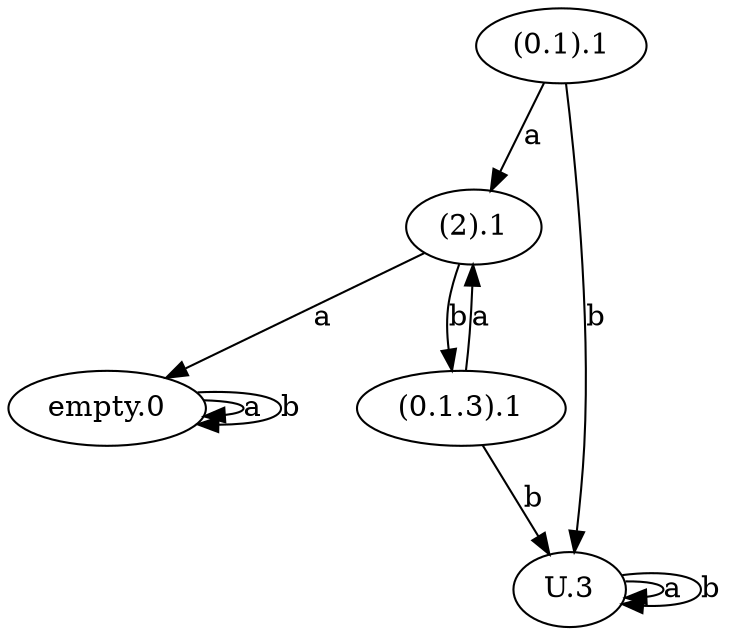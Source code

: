 digraph {
	"(0.1).1" -> "(2).1" [label=a];
	"(0.1).1" -> "U.3" [label=b];
	"(2).1" -> "empty.0" [label=a];
	"(2).1" -> "(0.1.3).1" [label=b];
	"(0.1.3).1" -> "(2).1" [label=a];
	"(0.1.3).1" -> "U.3" [label=b];
	"U.3" -> "U.3" [label=a];
	"U.3" -> "U.3" [label=b];
	"empty.0" -> "empty.0" [label=a];
	"empty.0" -> "empty.0" [label=b];
}
